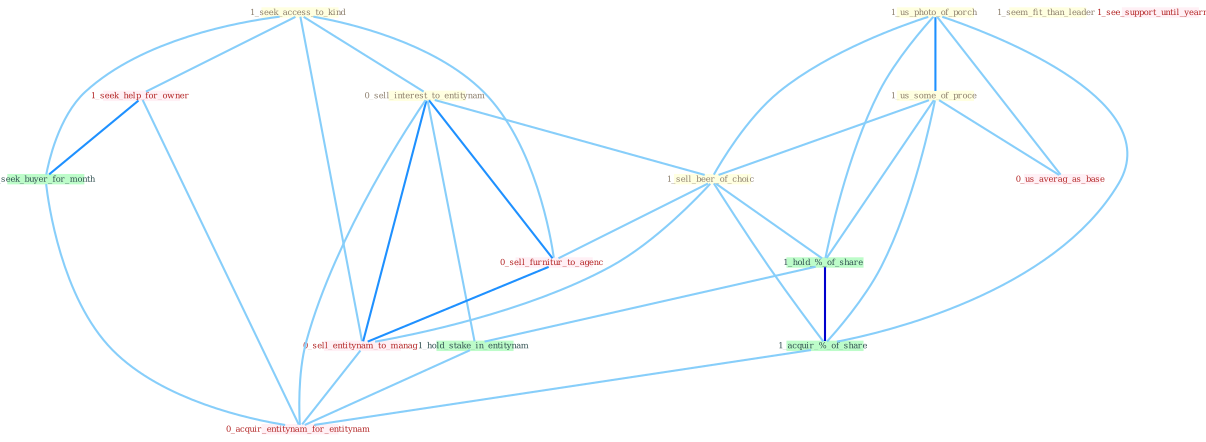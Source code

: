 Graph G{ 
    node
    [shape=polygon,style=filled,width=.5,height=.06,color="#BDFCC9",fixedsize=true,fontsize=4,
    fontcolor="#2f4f4f"];
    {node
    [color="#ffffe0", fontcolor="#8b7d6b"] "1_seek_access_to_kind " "1_us_photo_of_porch " "1_seem_fit_than_leader " "0_sell_interest_to_entitynam " "1_us_some_of_proce " "1_sell_beer_of_choic "}
{node [color="#fff0f5", fontcolor="#b22222"] "1_seek_help_for_owner " "1_see_support_until_yearnum " "0_sell_furnitur_to_agenc " "0_us_averag_as_base " "0_sell_entitynam_to_manag " "0_acquir_entitynam_for_entitynam "}
edge [color="#B0E2FF"];

	"1_seek_access_to_kind " -- "0_sell_interest_to_entitynam " [w="1", color="#87cefa" ];
	"1_seek_access_to_kind " -- "1_seek_help_for_owner " [w="1", color="#87cefa" ];
	"1_seek_access_to_kind " -- "0_seek_buyer_for_month " [w="1", color="#87cefa" ];
	"1_seek_access_to_kind " -- "0_sell_furnitur_to_agenc " [w="1", color="#87cefa" ];
	"1_seek_access_to_kind " -- "0_sell_entitynam_to_manag " [w="1", color="#87cefa" ];
	"1_us_photo_of_porch " -- "1_us_some_of_proce " [w="2", color="#1e90ff" , len=0.8];
	"1_us_photo_of_porch " -- "1_sell_beer_of_choic " [w="1", color="#87cefa" ];
	"1_us_photo_of_porch " -- "1_hold_%_of_share " [w="1", color="#87cefa" ];
	"1_us_photo_of_porch " -- "1_acquir_%_of_share " [w="1", color="#87cefa" ];
	"1_us_photo_of_porch " -- "0_us_averag_as_base " [w="1", color="#87cefa" ];
	"0_sell_interest_to_entitynam " -- "1_sell_beer_of_choic " [w="1", color="#87cefa" ];
	"0_sell_interest_to_entitynam " -- "1_hold_stake_in_entitynam " [w="1", color="#87cefa" ];
	"0_sell_interest_to_entitynam " -- "0_sell_furnitur_to_agenc " [w="2", color="#1e90ff" , len=0.8];
	"0_sell_interest_to_entitynam " -- "0_sell_entitynam_to_manag " [w="2", color="#1e90ff" , len=0.8];
	"0_sell_interest_to_entitynam " -- "0_acquir_entitynam_for_entitynam " [w="1", color="#87cefa" ];
	"1_us_some_of_proce " -- "1_sell_beer_of_choic " [w="1", color="#87cefa" ];
	"1_us_some_of_proce " -- "1_hold_%_of_share " [w="1", color="#87cefa" ];
	"1_us_some_of_proce " -- "1_acquir_%_of_share " [w="1", color="#87cefa" ];
	"1_us_some_of_proce " -- "0_us_averag_as_base " [w="1", color="#87cefa" ];
	"1_sell_beer_of_choic " -- "1_hold_%_of_share " [w="1", color="#87cefa" ];
	"1_sell_beer_of_choic " -- "1_acquir_%_of_share " [w="1", color="#87cefa" ];
	"1_sell_beer_of_choic " -- "0_sell_furnitur_to_agenc " [w="1", color="#87cefa" ];
	"1_sell_beer_of_choic " -- "0_sell_entitynam_to_manag " [w="1", color="#87cefa" ];
	"1_hold_%_of_share " -- "1_hold_stake_in_entitynam " [w="1", color="#87cefa" ];
	"1_hold_%_of_share " -- "1_acquir_%_of_share " [w="3", color="#0000cd" , len=0.6];
	"1_hold_stake_in_entitynam " -- "0_acquir_entitynam_for_entitynam " [w="1", color="#87cefa" ];
	"1_seek_help_for_owner " -- "0_seek_buyer_for_month " [w="2", color="#1e90ff" , len=0.8];
	"1_seek_help_for_owner " -- "0_acquir_entitynam_for_entitynam " [w="1", color="#87cefa" ];
	"0_seek_buyer_for_month " -- "0_acquir_entitynam_for_entitynam " [w="1", color="#87cefa" ];
	"1_acquir_%_of_share " -- "0_acquir_entitynam_for_entitynam " [w="1", color="#87cefa" ];
	"0_sell_furnitur_to_agenc " -- "0_sell_entitynam_to_manag " [w="2", color="#1e90ff" , len=0.8];
	"0_sell_entitynam_to_manag " -- "0_acquir_entitynam_for_entitynam " [w="1", color="#87cefa" ];
}